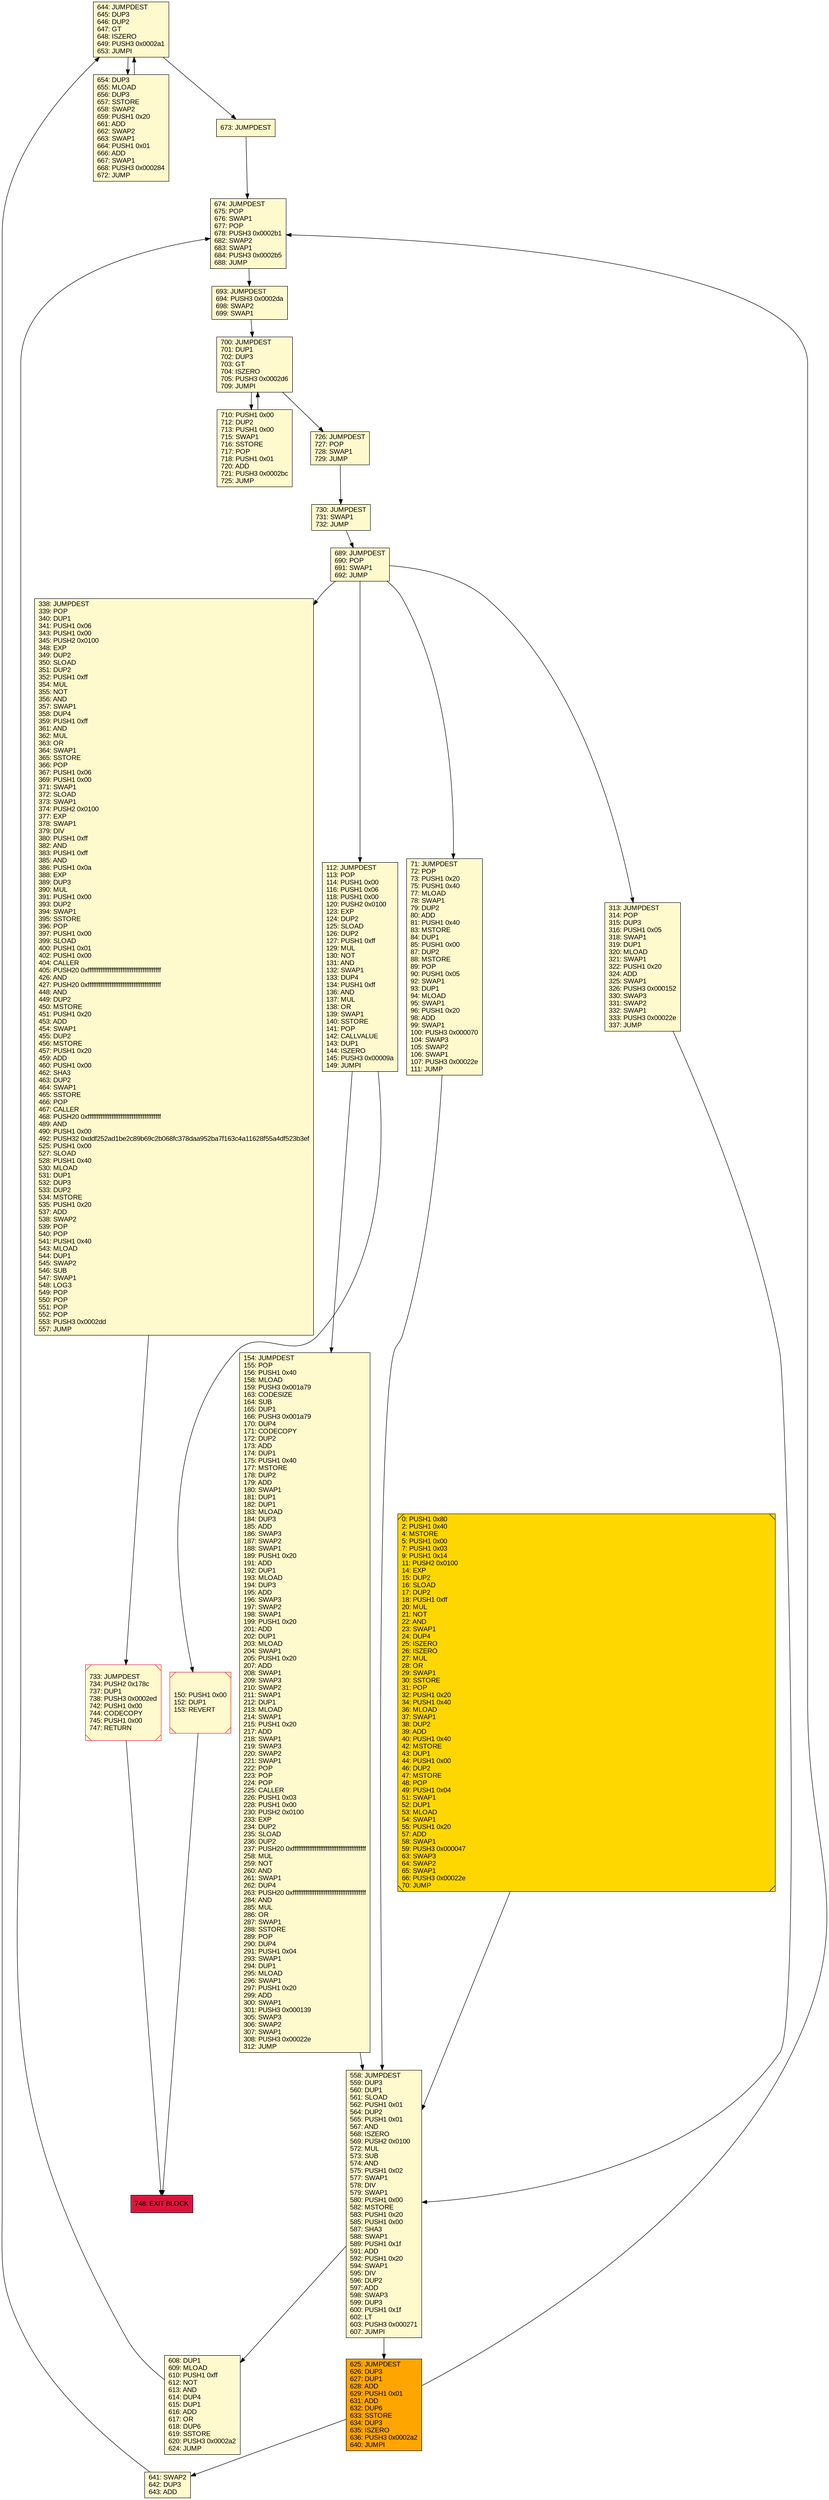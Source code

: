 digraph G {
bgcolor=transparent rankdir=UD;
node [shape=box style=filled color=black fillcolor=white fontname=arial fontcolor=black];
644 [label="644: JUMPDEST\l645: DUP3\l646: DUP2\l647: GT\l648: ISZERO\l649: PUSH3 0x0002a1\l653: JUMPI\l" fillcolor=lemonchiffon ];
689 [label="689: JUMPDEST\l690: POP\l691: SWAP1\l692: JUMP\l" fillcolor=lemonchiffon ];
558 [label="558: JUMPDEST\l559: DUP3\l560: DUP1\l561: SLOAD\l562: PUSH1 0x01\l564: DUP2\l565: PUSH1 0x01\l567: AND\l568: ISZERO\l569: PUSH2 0x0100\l572: MUL\l573: SUB\l574: AND\l575: PUSH1 0x02\l577: SWAP1\l578: DIV\l579: SWAP1\l580: PUSH1 0x00\l582: MSTORE\l583: PUSH1 0x20\l585: PUSH1 0x00\l587: SHA3\l588: SWAP1\l589: PUSH1 0x1f\l591: ADD\l592: PUSH1 0x20\l594: SWAP1\l595: DIV\l596: DUP2\l597: ADD\l598: SWAP3\l599: DUP3\l600: PUSH1 0x1f\l602: LT\l603: PUSH3 0x000271\l607: JUMPI\l" fillcolor=lemonchiffon ];
641 [label="641: SWAP2\l642: DUP3\l643: ADD\l" fillcolor=lemonchiffon ];
71 [label="71: JUMPDEST\l72: POP\l73: PUSH1 0x20\l75: PUSH1 0x40\l77: MLOAD\l78: SWAP1\l79: DUP2\l80: ADD\l81: PUSH1 0x40\l83: MSTORE\l84: DUP1\l85: PUSH1 0x00\l87: DUP2\l88: MSTORE\l89: POP\l90: PUSH1 0x05\l92: SWAP1\l93: DUP1\l94: MLOAD\l95: SWAP1\l96: PUSH1 0x20\l98: ADD\l99: SWAP1\l100: PUSH3 0x000070\l104: SWAP3\l105: SWAP2\l106: SWAP1\l107: PUSH3 0x00022e\l111: JUMP\l" fillcolor=lemonchiffon ];
313 [label="313: JUMPDEST\l314: POP\l315: DUP3\l316: PUSH1 0x05\l318: SWAP1\l319: DUP1\l320: MLOAD\l321: SWAP1\l322: PUSH1 0x20\l324: ADD\l325: SWAP1\l326: PUSH3 0x000152\l330: SWAP3\l331: SWAP2\l332: SWAP1\l333: PUSH3 0x00022e\l337: JUMP\l" fillcolor=lemonchiffon ];
726 [label="726: JUMPDEST\l727: POP\l728: SWAP1\l729: JUMP\l" fillcolor=lemonchiffon ];
608 [label="608: DUP1\l609: MLOAD\l610: PUSH1 0xff\l612: NOT\l613: AND\l614: DUP4\l615: DUP1\l616: ADD\l617: OR\l618: DUP6\l619: SSTORE\l620: PUSH3 0x0002a2\l624: JUMP\l" fillcolor=lemonchiffon ];
112 [label="112: JUMPDEST\l113: POP\l114: PUSH1 0x00\l116: PUSH1 0x06\l118: PUSH1 0x00\l120: PUSH2 0x0100\l123: EXP\l124: DUP2\l125: SLOAD\l126: DUP2\l127: PUSH1 0xff\l129: MUL\l130: NOT\l131: AND\l132: SWAP1\l133: DUP4\l134: PUSH1 0xff\l136: AND\l137: MUL\l138: OR\l139: SWAP1\l140: SSTORE\l141: POP\l142: CALLVALUE\l143: DUP1\l144: ISZERO\l145: PUSH3 0x00009a\l149: JUMPI\l" fillcolor=lemonchiffon ];
625 [label="625: JUMPDEST\l626: DUP3\l627: DUP1\l628: ADD\l629: PUSH1 0x01\l631: ADD\l632: DUP6\l633: SSTORE\l634: DUP3\l635: ISZERO\l636: PUSH3 0x0002a2\l640: JUMPI\l" fillcolor=orange ];
748 [label="748: EXIT BLOCK\l" fillcolor=crimson ];
673 [label="673: JUMPDEST\l" fillcolor=lemonchiffon ];
710 [label="710: PUSH1 0x00\l712: DUP2\l713: PUSH1 0x00\l715: SWAP1\l716: SSTORE\l717: POP\l718: PUSH1 0x01\l720: ADD\l721: PUSH3 0x0002bc\l725: JUMP\l" fillcolor=lemonchiffon ];
654 [label="654: DUP3\l655: MLOAD\l656: DUP3\l657: SSTORE\l658: SWAP2\l659: PUSH1 0x20\l661: ADD\l662: SWAP2\l663: SWAP1\l664: PUSH1 0x01\l666: ADD\l667: SWAP1\l668: PUSH3 0x000284\l672: JUMP\l" fillcolor=lemonchiffon ];
730 [label="730: JUMPDEST\l731: SWAP1\l732: JUMP\l" fillcolor=lemonchiffon ];
700 [label="700: JUMPDEST\l701: DUP1\l702: DUP3\l703: GT\l704: ISZERO\l705: PUSH3 0x0002d6\l709: JUMPI\l" fillcolor=lemonchiffon ];
674 [label="674: JUMPDEST\l675: POP\l676: SWAP1\l677: POP\l678: PUSH3 0x0002b1\l682: SWAP2\l683: SWAP1\l684: PUSH3 0x0002b5\l688: JUMP\l" fillcolor=lemonchiffon ];
693 [label="693: JUMPDEST\l694: PUSH3 0x0002da\l698: SWAP2\l699: SWAP1\l" fillcolor=lemonchiffon ];
0 [label="0: PUSH1 0x80\l2: PUSH1 0x40\l4: MSTORE\l5: PUSH1 0x00\l7: PUSH1 0x03\l9: PUSH1 0x14\l11: PUSH2 0x0100\l14: EXP\l15: DUP2\l16: SLOAD\l17: DUP2\l18: PUSH1 0xff\l20: MUL\l21: NOT\l22: AND\l23: SWAP1\l24: DUP4\l25: ISZERO\l26: ISZERO\l27: MUL\l28: OR\l29: SWAP1\l30: SSTORE\l31: POP\l32: PUSH1 0x20\l34: PUSH1 0x40\l36: MLOAD\l37: SWAP1\l38: DUP2\l39: ADD\l40: PUSH1 0x40\l42: MSTORE\l43: DUP1\l44: PUSH1 0x00\l46: DUP2\l47: MSTORE\l48: POP\l49: PUSH1 0x04\l51: SWAP1\l52: DUP1\l53: MLOAD\l54: SWAP1\l55: PUSH1 0x20\l57: ADD\l58: SWAP1\l59: PUSH3 0x000047\l63: SWAP3\l64: SWAP2\l65: SWAP1\l66: PUSH3 0x00022e\l70: JUMP\l" fillcolor=lemonchiffon shape=Msquare fillcolor=gold ];
150 [label="150: PUSH1 0x00\l152: DUP1\l153: REVERT\l" fillcolor=lemonchiffon shape=Msquare color=crimson ];
733 [label="733: JUMPDEST\l734: PUSH2 0x178c\l737: DUP1\l738: PUSH3 0x0002ed\l742: PUSH1 0x00\l744: CODECOPY\l745: PUSH1 0x00\l747: RETURN\l" fillcolor=lemonchiffon shape=Msquare color=crimson ];
154 [label="154: JUMPDEST\l155: POP\l156: PUSH1 0x40\l158: MLOAD\l159: PUSH3 0x001a79\l163: CODESIZE\l164: SUB\l165: DUP1\l166: PUSH3 0x001a79\l170: DUP4\l171: CODECOPY\l172: DUP2\l173: ADD\l174: DUP1\l175: PUSH1 0x40\l177: MSTORE\l178: DUP2\l179: ADD\l180: SWAP1\l181: DUP1\l182: DUP1\l183: MLOAD\l184: DUP3\l185: ADD\l186: SWAP3\l187: SWAP2\l188: SWAP1\l189: PUSH1 0x20\l191: ADD\l192: DUP1\l193: MLOAD\l194: DUP3\l195: ADD\l196: SWAP3\l197: SWAP2\l198: SWAP1\l199: PUSH1 0x20\l201: ADD\l202: DUP1\l203: MLOAD\l204: SWAP1\l205: PUSH1 0x20\l207: ADD\l208: SWAP1\l209: SWAP3\l210: SWAP2\l211: SWAP1\l212: DUP1\l213: MLOAD\l214: SWAP1\l215: PUSH1 0x20\l217: ADD\l218: SWAP1\l219: SWAP3\l220: SWAP2\l221: SWAP1\l222: POP\l223: POP\l224: POP\l225: CALLER\l226: PUSH1 0x03\l228: PUSH1 0x00\l230: PUSH2 0x0100\l233: EXP\l234: DUP2\l235: SLOAD\l236: DUP2\l237: PUSH20 0xffffffffffffffffffffffffffffffffffffffff\l258: MUL\l259: NOT\l260: AND\l261: SWAP1\l262: DUP4\l263: PUSH20 0xffffffffffffffffffffffffffffffffffffffff\l284: AND\l285: MUL\l286: OR\l287: SWAP1\l288: SSTORE\l289: POP\l290: DUP4\l291: PUSH1 0x04\l293: SWAP1\l294: DUP1\l295: MLOAD\l296: SWAP1\l297: PUSH1 0x20\l299: ADD\l300: SWAP1\l301: PUSH3 0x000139\l305: SWAP3\l306: SWAP2\l307: SWAP1\l308: PUSH3 0x00022e\l312: JUMP\l" fillcolor=lemonchiffon ];
338 [label="338: JUMPDEST\l339: POP\l340: DUP1\l341: PUSH1 0x06\l343: PUSH1 0x00\l345: PUSH2 0x0100\l348: EXP\l349: DUP2\l350: SLOAD\l351: DUP2\l352: PUSH1 0xff\l354: MUL\l355: NOT\l356: AND\l357: SWAP1\l358: DUP4\l359: PUSH1 0xff\l361: AND\l362: MUL\l363: OR\l364: SWAP1\l365: SSTORE\l366: POP\l367: PUSH1 0x06\l369: PUSH1 0x00\l371: SWAP1\l372: SLOAD\l373: SWAP1\l374: PUSH2 0x0100\l377: EXP\l378: SWAP1\l379: DIV\l380: PUSH1 0xff\l382: AND\l383: PUSH1 0xff\l385: AND\l386: PUSH1 0x0a\l388: EXP\l389: DUP3\l390: MUL\l391: PUSH1 0x00\l393: DUP2\l394: SWAP1\l395: SSTORE\l396: POP\l397: PUSH1 0x00\l399: SLOAD\l400: PUSH1 0x01\l402: PUSH1 0x00\l404: CALLER\l405: PUSH20 0xffffffffffffffffffffffffffffffffffffffff\l426: AND\l427: PUSH20 0xffffffffffffffffffffffffffffffffffffffff\l448: AND\l449: DUP2\l450: MSTORE\l451: PUSH1 0x20\l453: ADD\l454: SWAP1\l455: DUP2\l456: MSTORE\l457: PUSH1 0x20\l459: ADD\l460: PUSH1 0x00\l462: SHA3\l463: DUP2\l464: SWAP1\l465: SSTORE\l466: POP\l467: CALLER\l468: PUSH20 0xffffffffffffffffffffffffffffffffffffffff\l489: AND\l490: PUSH1 0x00\l492: PUSH32 0xddf252ad1be2c89b69c2b068fc378daa952ba7f163c4a11628f55a4df523b3ef\l525: PUSH1 0x00\l527: SLOAD\l528: PUSH1 0x40\l530: MLOAD\l531: DUP1\l532: DUP3\l533: DUP2\l534: MSTORE\l535: PUSH1 0x20\l537: ADD\l538: SWAP2\l539: POP\l540: POP\l541: PUSH1 0x40\l543: MLOAD\l544: DUP1\l545: SWAP2\l546: SUB\l547: SWAP1\l548: LOG3\l549: POP\l550: POP\l551: POP\l552: POP\l553: PUSH3 0x0002dd\l557: JUMP\l" fillcolor=lemonchiffon ];
71 -> 558;
689 -> 313;
644 -> 673;
730 -> 689;
112 -> 154;
608 -> 674;
625 -> 674;
150 -> 748;
700 -> 710;
710 -> 700;
673 -> 674;
689 -> 338;
154 -> 558;
641 -> 644;
689 -> 71;
338 -> 733;
558 -> 608;
693 -> 700;
313 -> 558;
674 -> 693;
558 -> 625;
625 -> 641;
689 -> 112;
726 -> 730;
644 -> 654;
654 -> 644;
733 -> 748;
0 -> 558;
700 -> 726;
112 -> 150;
}